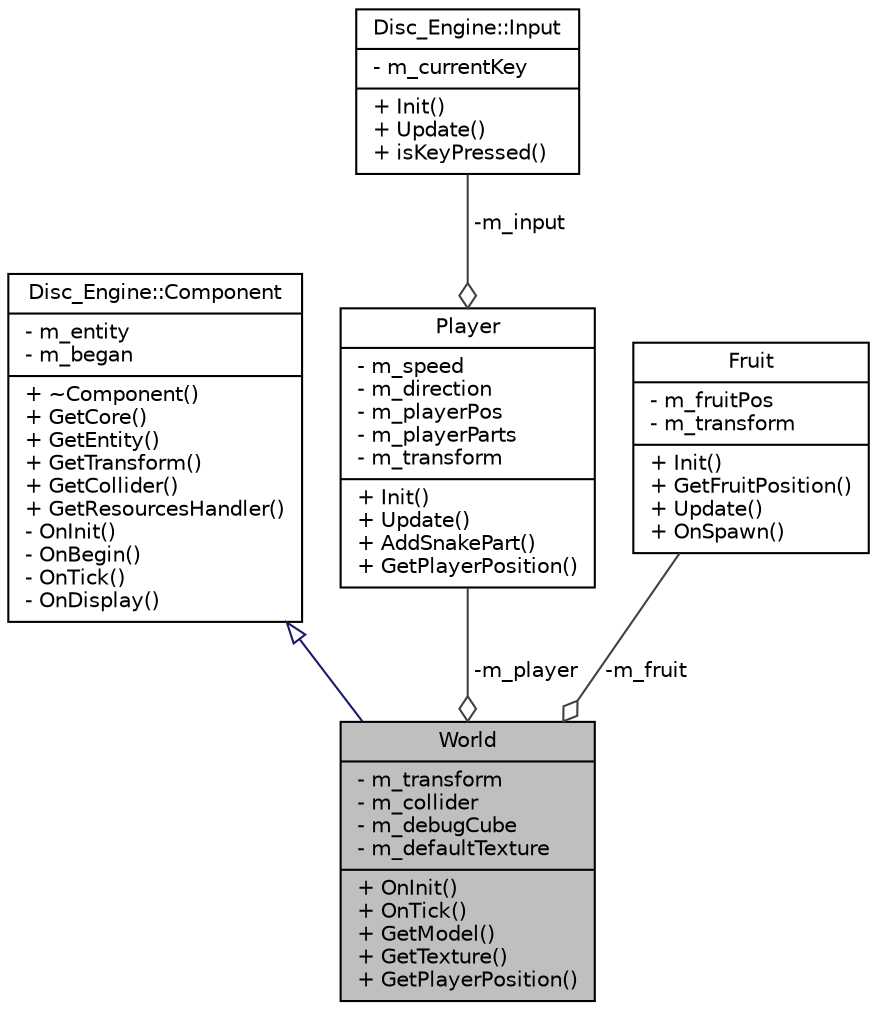 digraph "World"
{
  edge [fontname="Helvetica",fontsize="10",labelfontname="Helvetica",labelfontsize="10"];
  node [fontname="Helvetica",fontsize="10",shape=record];
  Node2 [label="{World\n|- m_transform\l- m_collider\l- m_debugCube\l- m_defaultTexture\l|+ OnInit()\l+ OnTick()\l+ GetModel()\l+ GetTexture()\l+ GetPlayerPosition()\l}",height=0.2,width=0.4,color="black", fillcolor="grey75", style="filled", fontcolor="black"];
  Node3 -> Node2 [dir="back",color="midnightblue",fontsize="10",style="solid",arrowtail="onormal",fontname="Helvetica"];
  Node3 [label="{Disc_Engine::Component\n|- m_entity\l- m_began\l|+ ~Component()\l+ GetCore()\l+ GetEntity()\l+ GetTransform()\l+ GetCollider()\l+ GetResourcesHandler()\l- OnInit()\l- OnBegin()\l- OnTick()\l- OnDisplay()\l}",height=0.2,width=0.4,color="black", fillcolor="white", style="filled",URL="$class_disc___engine_1_1_component.html"];
  Node4 -> Node2 [color="grey25",fontsize="10",style="solid",label=" -m_player" ,arrowhead="odiamond",fontname="Helvetica"];
  Node4 [label="{Player\n|- m_speed\l- m_direction\l- m_playerPos\l- m_playerParts\l- m_transform\l|+ Init()\l+ Update()\l+ AddSnakePart()\l+ GetPlayerPosition()\l}",height=0.2,width=0.4,color="black", fillcolor="white", style="filled",URL="$class_player.html"];
  Node5 -> Node4 [color="grey25",fontsize="10",style="solid",label=" -m_input" ,arrowhead="odiamond",fontname="Helvetica"];
  Node5 [label="{Disc_Engine::Input\n|- m_currentKey\l|+ Init()\l+ Update()\l+ isKeyPressed()\l}",height=0.2,width=0.4,color="black", fillcolor="white", style="filled",URL="$class_disc___engine_1_1_input.html"];
  Node6 -> Node2 [color="grey25",fontsize="10",style="solid",label=" -m_fruit" ,arrowhead="odiamond",fontname="Helvetica"];
  Node6 [label="{Fruit\n|- m_fruitPos\l- m_transform\l|+ Init()\l+ GetFruitPosition()\l+ Update()\l+ OnSpawn()\l}",height=0.2,width=0.4,color="black", fillcolor="white", style="filled",URL="$class_fruit.html"];
}
